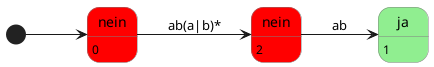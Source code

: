 @startuml
'scale 350 width
left to right direction

skinparam state {
  BackgroundColor<<YES>> LightGreen
  BackgroundColor<<NO>> Red
  BorderColor Gray
}

[*] --> n0

state "nein" as n0 <<NO>>
state "nein" as n1 <<NO>>
state "ja" as j0 <<YES>>

n0: 0
j0: 1
n1: 2

'n0 --> j0: ab(a|b)*ab
n0 --> n1: ab(a|b)*
n1 --> j0: ab
@enduml
